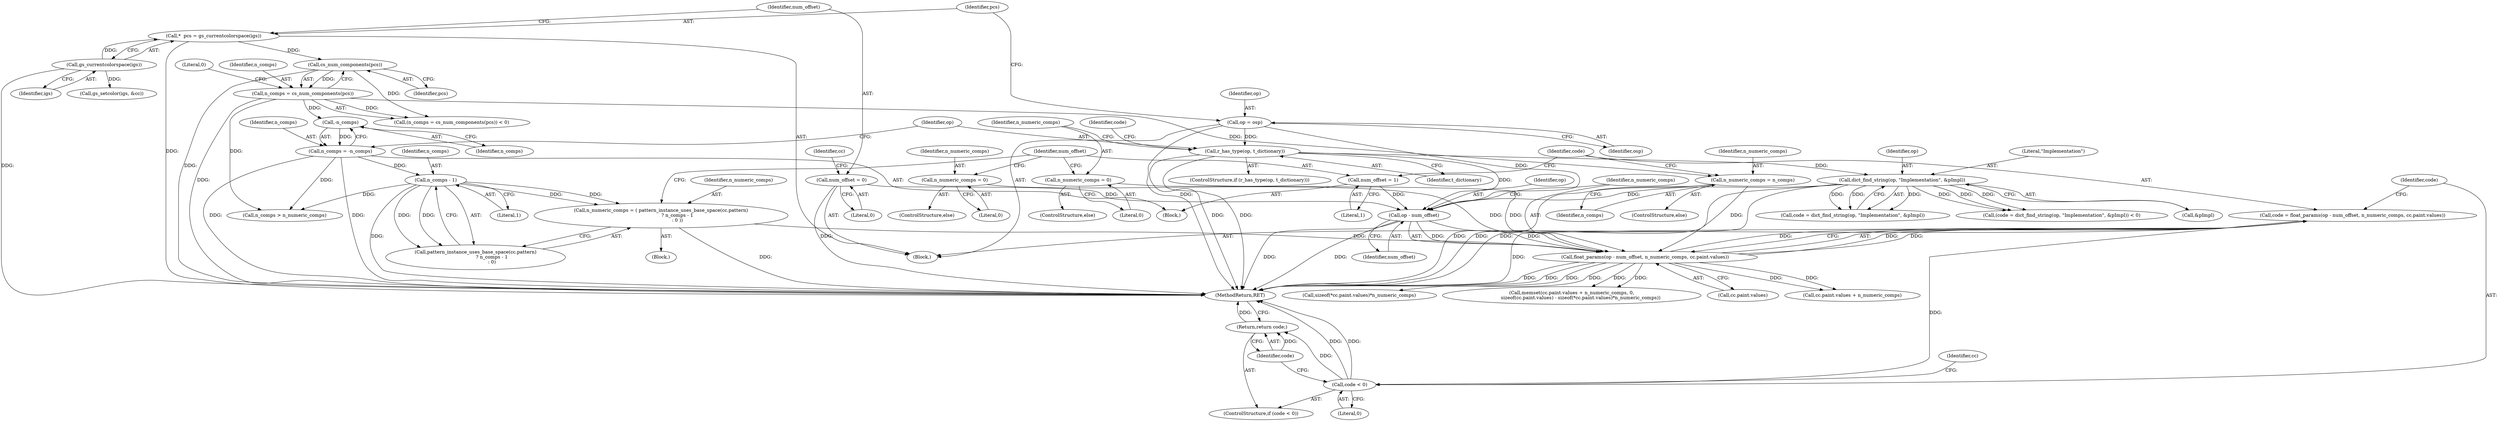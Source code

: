 digraph "0_ghostscript_b326a71659b7837d3acde954b18bda1a6f5e9498@integer" {
"1000220" [label="(Call,code = float_params(op - num_offset, n_numeric_comps, cc.paint.values))"];
"1000222" [label="(Call,float_params(op - num_offset, n_numeric_comps, cc.paint.values))"];
"1000223" [label="(Call,op - num_offset)"];
"1000167" [label="(Call,dict_find_string(op, \"Implementation\", &pImpl))"];
"1000157" [label="(Call,r_has_type(op, t_dictionary))"];
"1000120" [label="(Call,op = osp)"];
"1000213" [label="(Call,num_offset = 1)"];
"1000133" [label="(Call,num_offset = 0)"];
"1000194" [label="(Call,n_numeric_comps = ( pattern_instance_uses_base_space(cc.pattern)\n                      ? n_comps - 1\n                      : 0 ))"];
"1000201" [label="(Call,n_comps - 1)"];
"1000152" [label="(Call,n_comps = -n_comps)"];
"1000154" [label="(Call,-n_comps)"];
"1000146" [label="(Call,n_comps = cs_num_components(pcs))"];
"1000148" [label="(Call,cs_num_components(pcs))"];
"1000125" [label="(Call,*  pcs = gs_currentcolorspace(igs))"];
"1000127" [label="(Call,gs_currentcolorspace(igs))"];
"1000217" [label="(Call,n_numeric_comps = n_comps)"];
"1000206" [label="(Call,n_numeric_comps = 0)"];
"1000210" [label="(Call,n_numeric_comps = 0)"];
"1000233" [label="(Call,code < 0)"];
"1000236" [label="(Return,return code;)"];
"1000122" [label="(Identifier,osp)"];
"1000150" [label="(Literal,0)"];
"1000205" [label="(ControlStructure,else)"];
"1000167" [label="(Call,dict_find_string(op, \"Implementation\", &pImpl))"];
"1000400" [label="(MethodReturn,RET)"];
"1000214" [label="(Identifier,num_offset)"];
"1000203" [label="(Literal,1)"];
"1000155" [label="(Identifier,n_comps)"];
"1000223" [label="(Call,op - num_offset)"];
"1000216" [label="(ControlStructure,else)"];
"1000195" [label="(Identifier,n_numeric_comps)"];
"1000209" [label="(ControlStructure,else)"];
"1000235" [label="(Literal,0)"];
"1000234" [label="(Identifier,code)"];
"1000146" [label="(Call,n_comps = cs_num_components(pcs))"];
"1000254" [label="(Call,sizeof(*cc.paint.values)*n_numeric_comps)"];
"1000133" [label="(Call,num_offset = 0)"];
"1000213" [label="(Call,num_offset = 1)"];
"1000219" [label="(Identifier,n_comps)"];
"1000196" [label="(Call,pattern_instance_uses_base_space(cc.pattern)\n                      ? n_comps - 1\n                      : 0)"];
"1000237" [label="(Identifier,code)"];
"1000211" [label="(Identifier,n_numeric_comps)"];
"1000226" [label="(Identifier,n_numeric_comps)"];
"1000201" [label="(Call,n_comps - 1)"];
"1000165" [label="(Call,code = dict_find_string(op, \"Implementation\", &pImpl))"];
"1000153" [label="(Identifier,n_comps)"];
"1000316" [label="(Call,gs_setcolor(igs, &cc))"];
"1000210" [label="(Call,n_numeric_comps = 0)"];
"1000238" [label="(Call,memset(cc.paint.values + n_numeric_comps, 0,\n            sizeof(cc.paint.values) - sizeof(*cc.paint.values)*n_numeric_comps))"];
"1000232" [label="(ControlStructure,if (code < 0))"];
"1000225" [label="(Identifier,num_offset)"];
"1000233" [label="(Call,code < 0)"];
"1000118" [label="(Block,)"];
"1000222" [label="(Call,float_params(op - num_offset, n_numeric_comps, cc.paint.values))"];
"1000212" [label="(Literal,0)"];
"1000127" [label="(Call,gs_currentcolorspace(igs))"];
"1000156" [label="(ControlStructure,if (r_has_type(op, t_dictionary)))"];
"1000227" [label="(Call,cc.paint.values)"];
"1000157" [label="(Call,r_has_type(op, t_dictionary))"];
"1000158" [label="(Identifier,op)"];
"1000166" [label="(Identifier,code)"];
"1000134" [label="(Identifier,num_offset)"];
"1000221" [label="(Identifier,code)"];
"1000128" [label="(Identifier,igs)"];
"1000220" [label="(Call,code = float_params(op - num_offset, n_numeric_comps, cc.paint.values))"];
"1000217" [label="(Call,n_numeric_comps = n_comps)"];
"1000121" [label="(Identifier,op)"];
"1000202" [label="(Identifier,n_comps)"];
"1000236" [label="(Return,return code;)"];
"1000159" [label="(Identifier,t_dictionary)"];
"1000151" [label="(Block,)"];
"1000215" [label="(Literal,1)"];
"1000152" [label="(Call,n_comps = -n_comps)"];
"1000154" [label="(Call,-n_comps)"];
"1000147" [label="(Identifier,n_comps)"];
"1000141" [label="(Identifier,cc)"];
"1000126" [label="(Identifier,pcs)"];
"1000218" [label="(Identifier,n_numeric_comps)"];
"1000148" [label="(Call,cs_num_components(pcs))"];
"1000323" [label="(Call,n_comps > n_numeric_comps)"];
"1000149" [label="(Identifier,pcs)"];
"1000125" [label="(Call,*  pcs = gs_currentcolorspace(igs))"];
"1000239" [label="(Call,cc.paint.values + n_numeric_comps)"];
"1000168" [label="(Identifier,op)"];
"1000208" [label="(Literal,0)"];
"1000242" [label="(Identifier,cc)"];
"1000135" [label="(Literal,0)"];
"1000206" [label="(Call,n_numeric_comps = 0)"];
"1000179" [label="(Block,)"];
"1000207" [label="(Identifier,n_numeric_comps)"];
"1000120" [label="(Call,op = osp)"];
"1000169" [label="(Literal,\"Implementation\")"];
"1000164" [label="(Call,(code = dict_find_string(op, \"Implementation\", &pImpl)) < 0)"];
"1000224" [label="(Identifier,op)"];
"1000194" [label="(Call,n_numeric_comps = ( pattern_instance_uses_base_space(cc.pattern)\n                      ? n_comps - 1\n                      : 0 ))"];
"1000145" [label="(Call,(n_comps = cs_num_components(pcs)) < 0)"];
"1000170" [label="(Call,&pImpl)"];
"1000220" -> "1000118"  [label="AST: "];
"1000220" -> "1000222"  [label="CFG: "];
"1000221" -> "1000220"  [label="AST: "];
"1000222" -> "1000220"  [label="AST: "];
"1000234" -> "1000220"  [label="CFG: "];
"1000220" -> "1000400"  [label="DDG: "];
"1000222" -> "1000220"  [label="DDG: "];
"1000222" -> "1000220"  [label="DDG: "];
"1000222" -> "1000220"  [label="DDG: "];
"1000220" -> "1000233"  [label="DDG: "];
"1000222" -> "1000227"  [label="CFG: "];
"1000223" -> "1000222"  [label="AST: "];
"1000226" -> "1000222"  [label="AST: "];
"1000227" -> "1000222"  [label="AST: "];
"1000222" -> "1000400"  [label="DDG: "];
"1000222" -> "1000400"  [label="DDG: "];
"1000222" -> "1000400"  [label="DDG: "];
"1000223" -> "1000222"  [label="DDG: "];
"1000223" -> "1000222"  [label="DDG: "];
"1000194" -> "1000222"  [label="DDG: "];
"1000217" -> "1000222"  [label="DDG: "];
"1000206" -> "1000222"  [label="DDG: "];
"1000210" -> "1000222"  [label="DDG: "];
"1000222" -> "1000238"  [label="DDG: "];
"1000222" -> "1000238"  [label="DDG: "];
"1000222" -> "1000239"  [label="DDG: "];
"1000222" -> "1000239"  [label="DDG: "];
"1000222" -> "1000254"  [label="DDG: "];
"1000223" -> "1000225"  [label="CFG: "];
"1000224" -> "1000223"  [label="AST: "];
"1000225" -> "1000223"  [label="AST: "];
"1000226" -> "1000223"  [label="CFG: "];
"1000223" -> "1000400"  [label="DDG: "];
"1000223" -> "1000400"  [label="DDG: "];
"1000167" -> "1000223"  [label="DDG: "];
"1000157" -> "1000223"  [label="DDG: "];
"1000120" -> "1000223"  [label="DDG: "];
"1000213" -> "1000223"  [label="DDG: "];
"1000133" -> "1000223"  [label="DDG: "];
"1000167" -> "1000165"  [label="AST: "];
"1000167" -> "1000170"  [label="CFG: "];
"1000168" -> "1000167"  [label="AST: "];
"1000169" -> "1000167"  [label="AST: "];
"1000170" -> "1000167"  [label="AST: "];
"1000165" -> "1000167"  [label="CFG: "];
"1000167" -> "1000400"  [label="DDG: "];
"1000167" -> "1000400"  [label="DDG: "];
"1000167" -> "1000164"  [label="DDG: "];
"1000167" -> "1000164"  [label="DDG: "];
"1000167" -> "1000164"  [label="DDG: "];
"1000167" -> "1000165"  [label="DDG: "];
"1000167" -> "1000165"  [label="DDG: "];
"1000167" -> "1000165"  [label="DDG: "];
"1000157" -> "1000167"  [label="DDG: "];
"1000157" -> "1000156"  [label="AST: "];
"1000157" -> "1000159"  [label="CFG: "];
"1000158" -> "1000157"  [label="AST: "];
"1000159" -> "1000157"  [label="AST: "];
"1000166" -> "1000157"  [label="CFG: "];
"1000211" -> "1000157"  [label="CFG: "];
"1000157" -> "1000400"  [label="DDG: "];
"1000157" -> "1000400"  [label="DDG: "];
"1000120" -> "1000157"  [label="DDG: "];
"1000120" -> "1000118"  [label="AST: "];
"1000120" -> "1000122"  [label="CFG: "];
"1000121" -> "1000120"  [label="AST: "];
"1000122" -> "1000120"  [label="AST: "];
"1000126" -> "1000120"  [label="CFG: "];
"1000120" -> "1000400"  [label="DDG: "];
"1000213" -> "1000151"  [label="AST: "];
"1000213" -> "1000215"  [label="CFG: "];
"1000214" -> "1000213"  [label="AST: "];
"1000215" -> "1000213"  [label="AST: "];
"1000221" -> "1000213"  [label="CFG: "];
"1000133" -> "1000118"  [label="AST: "];
"1000133" -> "1000135"  [label="CFG: "];
"1000134" -> "1000133"  [label="AST: "];
"1000135" -> "1000133"  [label="AST: "];
"1000141" -> "1000133"  [label="CFG: "];
"1000133" -> "1000400"  [label="DDG: "];
"1000194" -> "1000179"  [label="AST: "];
"1000194" -> "1000196"  [label="CFG: "];
"1000195" -> "1000194"  [label="AST: "];
"1000196" -> "1000194"  [label="AST: "];
"1000214" -> "1000194"  [label="CFG: "];
"1000194" -> "1000400"  [label="DDG: "];
"1000201" -> "1000194"  [label="DDG: "];
"1000201" -> "1000194"  [label="DDG: "];
"1000201" -> "1000196"  [label="AST: "];
"1000201" -> "1000203"  [label="CFG: "];
"1000202" -> "1000201"  [label="AST: "];
"1000203" -> "1000201"  [label="AST: "];
"1000196" -> "1000201"  [label="CFG: "];
"1000201" -> "1000400"  [label="DDG: "];
"1000201" -> "1000196"  [label="DDG: "];
"1000201" -> "1000196"  [label="DDG: "];
"1000152" -> "1000201"  [label="DDG: "];
"1000201" -> "1000323"  [label="DDG: "];
"1000152" -> "1000151"  [label="AST: "];
"1000152" -> "1000154"  [label="CFG: "];
"1000153" -> "1000152"  [label="AST: "];
"1000154" -> "1000152"  [label="AST: "];
"1000158" -> "1000152"  [label="CFG: "];
"1000152" -> "1000400"  [label="DDG: "];
"1000152" -> "1000400"  [label="DDG: "];
"1000154" -> "1000152"  [label="DDG: "];
"1000152" -> "1000323"  [label="DDG: "];
"1000154" -> "1000155"  [label="CFG: "];
"1000155" -> "1000154"  [label="AST: "];
"1000146" -> "1000154"  [label="DDG: "];
"1000146" -> "1000145"  [label="AST: "];
"1000146" -> "1000148"  [label="CFG: "];
"1000147" -> "1000146"  [label="AST: "];
"1000148" -> "1000146"  [label="AST: "];
"1000150" -> "1000146"  [label="CFG: "];
"1000146" -> "1000400"  [label="DDG: "];
"1000146" -> "1000145"  [label="DDG: "];
"1000148" -> "1000146"  [label="DDG: "];
"1000146" -> "1000217"  [label="DDG: "];
"1000146" -> "1000323"  [label="DDG: "];
"1000148" -> "1000149"  [label="CFG: "];
"1000149" -> "1000148"  [label="AST: "];
"1000148" -> "1000400"  [label="DDG: "];
"1000148" -> "1000145"  [label="DDG: "];
"1000125" -> "1000148"  [label="DDG: "];
"1000125" -> "1000118"  [label="AST: "];
"1000125" -> "1000127"  [label="CFG: "];
"1000126" -> "1000125"  [label="AST: "];
"1000127" -> "1000125"  [label="AST: "];
"1000134" -> "1000125"  [label="CFG: "];
"1000125" -> "1000400"  [label="DDG: "];
"1000127" -> "1000125"  [label="DDG: "];
"1000127" -> "1000128"  [label="CFG: "];
"1000128" -> "1000127"  [label="AST: "];
"1000127" -> "1000400"  [label="DDG: "];
"1000127" -> "1000316"  [label="DDG: "];
"1000217" -> "1000216"  [label="AST: "];
"1000217" -> "1000219"  [label="CFG: "];
"1000218" -> "1000217"  [label="AST: "];
"1000219" -> "1000217"  [label="AST: "];
"1000221" -> "1000217"  [label="CFG: "];
"1000217" -> "1000400"  [label="DDG: "];
"1000206" -> "1000205"  [label="AST: "];
"1000206" -> "1000208"  [label="CFG: "];
"1000207" -> "1000206"  [label="AST: "];
"1000208" -> "1000206"  [label="AST: "];
"1000214" -> "1000206"  [label="CFG: "];
"1000210" -> "1000209"  [label="AST: "];
"1000210" -> "1000212"  [label="CFG: "];
"1000211" -> "1000210"  [label="AST: "];
"1000212" -> "1000210"  [label="AST: "];
"1000214" -> "1000210"  [label="CFG: "];
"1000233" -> "1000232"  [label="AST: "];
"1000233" -> "1000235"  [label="CFG: "];
"1000234" -> "1000233"  [label="AST: "];
"1000235" -> "1000233"  [label="AST: "];
"1000237" -> "1000233"  [label="CFG: "];
"1000242" -> "1000233"  [label="CFG: "];
"1000233" -> "1000400"  [label="DDG: "];
"1000233" -> "1000400"  [label="DDG: "];
"1000233" -> "1000236"  [label="DDG: "];
"1000236" -> "1000232"  [label="AST: "];
"1000236" -> "1000237"  [label="CFG: "];
"1000237" -> "1000236"  [label="AST: "];
"1000400" -> "1000236"  [label="CFG: "];
"1000236" -> "1000400"  [label="DDG: "];
"1000237" -> "1000236"  [label="DDG: "];
}
